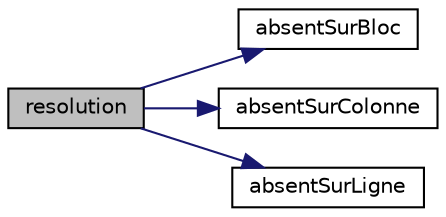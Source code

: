 digraph "resolution"
{
 // LATEX_PDF_SIZE
  edge [fontname="Helvetica",fontsize="10",labelfontname="Helvetica",labelfontsize="10"];
  node [fontname="Helvetica",fontsize="10",shape=record];
  rankdir="LR";
  Node1 [label="resolution",height=0.2,width=0.4,color="black", fillcolor="grey75", style="filled", fontcolor="black",tooltip=" "];
  Node1 -> Node2 [color="midnightblue",fontsize="10",style="solid"];
  Node2 [label="absentSurBloc",height=0.2,width=0.4,color="black", fillcolor="white", style="filled",URL="$projet__harmo_8c.html#ada7cf61e04d1f1634f59dd61b619dfc5",tooltip=" "];
  Node1 -> Node3 [color="midnightblue",fontsize="10",style="solid"];
  Node3 [label="absentSurColonne",height=0.2,width=0.4,color="black", fillcolor="white", style="filled",URL="$projet__harmo_8c.html#aab702ed3d9237a305ef0df74d2f6672a",tooltip=" "];
  Node1 -> Node4 [color="midnightblue",fontsize="10",style="solid"];
  Node4 [label="absentSurLigne",height=0.2,width=0.4,color="black", fillcolor="white", style="filled",URL="$projet__harmo_8c.html#a5c7a02e958d7f35647407a65993f8771",tooltip=" "];
}
